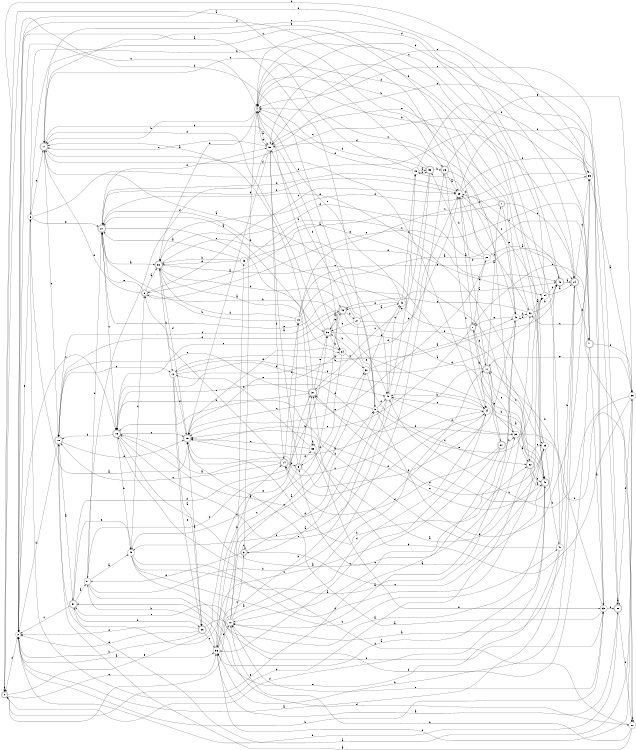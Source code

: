 digraph n48_2 {
__start0 [label="" shape="none"];

rankdir=LR;
size="8,5";

s0 [style="rounded,filled", color="black", fillcolor="white" shape="doublecircle", label="0"];
s1 [style="rounded,filled", color="black", fillcolor="white" shape="doublecircle", label="1"];
s2 [style="filled", color="black", fillcolor="white" shape="circle", label="2"];
s3 [style="rounded,filled", color="black", fillcolor="white" shape="doublecircle", label="3"];
s4 [style="filled", color="black", fillcolor="white" shape="circle", label="4"];
s5 [style="rounded,filled", color="black", fillcolor="white" shape="doublecircle", label="5"];
s6 [style="filled", color="black", fillcolor="white" shape="circle", label="6"];
s7 [style="rounded,filled", color="black", fillcolor="white" shape="doublecircle", label="7"];
s8 [style="rounded,filled", color="black", fillcolor="white" shape="doublecircle", label="8"];
s9 [style="filled", color="black", fillcolor="white" shape="circle", label="9"];
s10 [style="filled", color="black", fillcolor="white" shape="circle", label="10"];
s11 [style="rounded,filled", color="black", fillcolor="white" shape="doublecircle", label="11"];
s12 [style="filled", color="black", fillcolor="white" shape="circle", label="12"];
s13 [style="filled", color="black", fillcolor="white" shape="circle", label="13"];
s14 [style="rounded,filled", color="black", fillcolor="white" shape="doublecircle", label="14"];
s15 [style="filled", color="black", fillcolor="white" shape="circle", label="15"];
s16 [style="rounded,filled", color="black", fillcolor="white" shape="doublecircle", label="16"];
s17 [style="rounded,filled", color="black", fillcolor="white" shape="doublecircle", label="17"];
s18 [style="rounded,filled", color="black", fillcolor="white" shape="doublecircle", label="18"];
s19 [style="rounded,filled", color="black", fillcolor="white" shape="doublecircle", label="19"];
s20 [style="filled", color="black", fillcolor="white" shape="circle", label="20"];
s21 [style="rounded,filled", color="black", fillcolor="white" shape="doublecircle", label="21"];
s22 [style="filled", color="black", fillcolor="white" shape="circle", label="22"];
s23 [style="filled", color="black", fillcolor="white" shape="circle", label="23"];
s24 [style="rounded,filled", color="black", fillcolor="white" shape="doublecircle", label="24"];
s25 [style="filled", color="black", fillcolor="white" shape="circle", label="25"];
s26 [style="rounded,filled", color="black", fillcolor="white" shape="doublecircle", label="26"];
s27 [style="filled", color="black", fillcolor="white" shape="circle", label="27"];
s28 [style="rounded,filled", color="black", fillcolor="white" shape="doublecircle", label="28"];
s29 [style="filled", color="black", fillcolor="white" shape="circle", label="29"];
s30 [style="filled", color="black", fillcolor="white" shape="circle", label="30"];
s31 [style="rounded,filled", color="black", fillcolor="white" shape="doublecircle", label="31"];
s32 [style="rounded,filled", color="black", fillcolor="white" shape="doublecircle", label="32"];
s33 [style="filled", color="black", fillcolor="white" shape="circle", label="33"];
s34 [style="filled", color="black", fillcolor="white" shape="circle", label="34"];
s35 [style="filled", color="black", fillcolor="white" shape="circle", label="35"];
s36 [style="rounded,filled", color="black", fillcolor="white" shape="doublecircle", label="36"];
s37 [style="rounded,filled", color="black", fillcolor="white" shape="doublecircle", label="37"];
s38 [style="filled", color="black", fillcolor="white" shape="circle", label="38"];
s39 [style="filled", color="black", fillcolor="white" shape="circle", label="39"];
s40 [style="rounded,filled", color="black", fillcolor="white" shape="doublecircle", label="40"];
s41 [style="rounded,filled", color="black", fillcolor="white" shape="doublecircle", label="41"];
s42 [style="filled", color="black", fillcolor="white" shape="circle", label="42"];
s43 [style="filled", color="black", fillcolor="white" shape="circle", label="43"];
s44 [style="filled", color="black", fillcolor="white" shape="circle", label="44"];
s45 [style="filled", color="black", fillcolor="white" shape="circle", label="45"];
s46 [style="rounded,filled", color="black", fillcolor="white" shape="doublecircle", label="46"];
s47 [style="filled", color="black", fillcolor="white" shape="circle", label="47"];
s48 [style="rounded,filled", color="black", fillcolor="white" shape="doublecircle", label="48"];
s49 [style="filled", color="black", fillcolor="white" shape="circle", label="49"];
s50 [style="rounded,filled", color="black", fillcolor="white" shape="doublecircle", label="50"];
s51 [style="filled", color="black", fillcolor="white" shape="circle", label="51"];
s52 [style="filled", color="black", fillcolor="white" shape="circle", label="52"];
s53 [style="rounded,filled", color="black", fillcolor="white" shape="doublecircle", label="53"];
s54 [style="filled", color="black", fillcolor="white" shape="circle", label="54"];
s55 [style="filled", color="black", fillcolor="white" shape="circle", label="55"];
s56 [style="filled", color="black", fillcolor="white" shape="circle", label="56"];
s57 [style="rounded,filled", color="black", fillcolor="white" shape="doublecircle", label="57"];
s58 [style="rounded,filled", color="black", fillcolor="white" shape="doublecircle", label="58"];
s59 [style="filled", color="black", fillcolor="white" shape="circle", label="59"];
s0 -> s11 [label="a"];
s0 -> s0 [label="b"];
s0 -> s56 [label="c"];
s0 -> s2 [label="d"];
s0 -> s14 [label="e"];
s1 -> s8 [label="a"];
s1 -> s4 [label="b"];
s1 -> s24 [label="c"];
s1 -> s4 [label="d"];
s1 -> s43 [label="e"];
s2 -> s56 [label="a"];
s2 -> s33 [label="b"];
s2 -> s16 [label="c"];
s2 -> s29 [label="d"];
s2 -> s6 [label="e"];
s3 -> s9 [label="a"];
s3 -> s4 [label="b"];
s3 -> s3 [label="c"];
s3 -> s9 [label="d"];
s3 -> s51 [label="e"];
s4 -> s55 [label="a"];
s4 -> s17 [label="b"];
s4 -> s0 [label="c"];
s4 -> s50 [label="d"];
s4 -> s55 [label="e"];
s5 -> s55 [label="a"];
s5 -> s31 [label="b"];
s5 -> s56 [label="c"];
s5 -> s59 [label="d"];
s5 -> s43 [label="e"];
s6 -> s19 [label="a"];
s6 -> s26 [label="b"];
s6 -> s17 [label="c"];
s6 -> s24 [label="d"];
s6 -> s21 [label="e"];
s7 -> s20 [label="a"];
s7 -> s44 [label="b"];
s7 -> s19 [label="c"];
s7 -> s11 [label="d"];
s7 -> s21 [label="e"];
s8 -> s50 [label="a"];
s8 -> s49 [label="b"];
s8 -> s29 [label="c"];
s8 -> s17 [label="d"];
s8 -> s21 [label="e"];
s9 -> s2 [label="a"];
s9 -> s2 [label="b"];
s9 -> s19 [label="c"];
s9 -> s49 [label="d"];
s9 -> s35 [label="e"];
s10 -> s30 [label="a"];
s10 -> s23 [label="b"];
s10 -> s3 [label="c"];
s10 -> s44 [label="d"];
s10 -> s57 [label="e"];
s11 -> s1 [label="a"];
s11 -> s19 [label="b"];
s11 -> s40 [label="c"];
s11 -> s29 [label="d"];
s11 -> s37 [label="e"];
s12 -> s28 [label="a"];
s12 -> s49 [label="b"];
s12 -> s44 [label="c"];
s12 -> s19 [label="d"];
s12 -> s28 [label="e"];
s13 -> s41 [label="a"];
s13 -> s21 [label="b"];
s13 -> s35 [label="c"];
s13 -> s50 [label="d"];
s13 -> s24 [label="e"];
s14 -> s16 [label="a"];
s14 -> s5 [label="b"];
s14 -> s18 [label="c"];
s14 -> s13 [label="d"];
s14 -> s8 [label="e"];
s15 -> s53 [label="a"];
s15 -> s53 [label="b"];
s15 -> s17 [label="c"];
s15 -> s4 [label="d"];
s15 -> s35 [label="e"];
s16 -> s39 [label="a"];
s16 -> s45 [label="b"];
s16 -> s19 [label="c"];
s16 -> s18 [label="d"];
s16 -> s44 [label="e"];
s17 -> s49 [label="a"];
s17 -> s34 [label="b"];
s17 -> s18 [label="c"];
s17 -> s44 [label="d"];
s17 -> s40 [label="e"];
s18 -> s57 [label="a"];
s18 -> s2 [label="b"];
s18 -> s12 [label="c"];
s18 -> s46 [label="d"];
s18 -> s19 [label="e"];
s19 -> s28 [label="a"];
s19 -> s32 [label="b"];
s19 -> s44 [label="c"];
s19 -> s50 [label="d"];
s19 -> s34 [label="e"];
s20 -> s48 [label="a"];
s20 -> s53 [label="b"];
s20 -> s17 [label="c"];
s20 -> s50 [label="d"];
s20 -> s19 [label="e"];
s21 -> s50 [label="a"];
s21 -> s29 [label="b"];
s21 -> s16 [label="c"];
s21 -> s55 [label="d"];
s21 -> s36 [label="e"];
s22 -> s18 [label="a"];
s22 -> s10 [label="b"];
s22 -> s22 [label="c"];
s22 -> s16 [label="d"];
s22 -> s7 [label="e"];
s23 -> s21 [label="a"];
s23 -> s50 [label="b"];
s23 -> s48 [label="c"];
s23 -> s50 [label="d"];
s23 -> s32 [label="e"];
s24 -> s10 [label="a"];
s24 -> s56 [label="b"];
s24 -> s35 [label="c"];
s24 -> s4 [label="d"];
s24 -> s41 [label="e"];
s25 -> s5 [label="a"];
s25 -> s47 [label="b"];
s25 -> s29 [label="c"];
s25 -> s31 [label="d"];
s25 -> s21 [label="e"];
s26 -> s29 [label="a"];
s26 -> s44 [label="b"];
s26 -> s43 [label="c"];
s26 -> s55 [label="d"];
s26 -> s38 [label="e"];
s27 -> s42 [label="a"];
s27 -> s55 [label="b"];
s27 -> s36 [label="c"];
s27 -> s29 [label="d"];
s27 -> s9 [label="e"];
s28 -> s40 [label="a"];
s28 -> s2 [label="b"];
s28 -> s56 [label="c"];
s28 -> s2 [label="d"];
s28 -> s2 [label="e"];
s29 -> s7 [label="a"];
s29 -> s35 [label="b"];
s29 -> s52 [label="c"];
s29 -> s21 [label="d"];
s29 -> s58 [label="e"];
s30 -> s43 [label="a"];
s30 -> s36 [label="b"];
s30 -> s32 [label="c"];
s30 -> s54 [label="d"];
s30 -> s42 [label="e"];
s31 -> s17 [label="a"];
s31 -> s16 [label="b"];
s31 -> s18 [label="c"];
s31 -> s29 [label="d"];
s31 -> s36 [label="e"];
s32 -> s40 [label="a"];
s32 -> s7 [label="b"];
s32 -> s40 [label="c"];
s32 -> s6 [label="d"];
s32 -> s25 [label="e"];
s33 -> s19 [label="a"];
s33 -> s11 [label="b"];
s33 -> s55 [label="c"];
s33 -> s58 [label="d"];
s33 -> s10 [label="e"];
s34 -> s21 [label="a"];
s34 -> s4 [label="b"];
s34 -> s30 [label="c"];
s34 -> s5 [label="d"];
s34 -> s19 [label="e"];
s35 -> s38 [label="a"];
s35 -> s0 [label="b"];
s35 -> s52 [label="c"];
s35 -> s50 [label="d"];
s35 -> s2 [label="e"];
s36 -> s40 [label="a"];
s36 -> s34 [label="b"];
s36 -> s16 [label="c"];
s36 -> s17 [label="d"];
s36 -> s46 [label="e"];
s37 -> s12 [label="a"];
s37 -> s39 [label="b"];
s37 -> s57 [label="c"];
s37 -> s14 [label="d"];
s37 -> s0 [label="e"];
s38 -> s18 [label="a"];
s38 -> s19 [label="b"];
s38 -> s49 [label="c"];
s38 -> s56 [label="d"];
s38 -> s11 [label="e"];
s39 -> s32 [label="a"];
s39 -> s22 [label="b"];
s39 -> s4 [label="c"];
s39 -> s31 [label="d"];
s39 -> s11 [label="e"];
s40 -> s56 [label="a"];
s40 -> s4 [label="b"];
s40 -> s3 [label="c"];
s40 -> s0 [label="d"];
s40 -> s31 [label="e"];
s41 -> s33 [label="a"];
s41 -> s10 [label="b"];
s41 -> s17 [label="c"];
s41 -> s38 [label="d"];
s41 -> s8 [label="e"];
s42 -> s48 [label="a"];
s42 -> s21 [label="b"];
s42 -> s15 [label="c"];
s42 -> s46 [label="d"];
s42 -> s4 [label="e"];
s43 -> s10 [label="a"];
s43 -> s15 [label="b"];
s43 -> s10 [label="c"];
s43 -> s52 [label="d"];
s43 -> s7 [label="e"];
s44 -> s40 [label="a"];
s44 -> s49 [label="b"];
s44 -> s56 [label="c"];
s44 -> s14 [label="d"];
s44 -> s49 [label="e"];
s45 -> s52 [label="a"];
s45 -> s47 [label="b"];
s45 -> s8 [label="c"];
s45 -> s54 [label="d"];
s45 -> s33 [label="e"];
s46 -> s36 [label="a"];
s46 -> s27 [label="b"];
s46 -> s18 [label="c"];
s46 -> s45 [label="d"];
s46 -> s25 [label="e"];
s47 -> s2 [label="a"];
s47 -> s24 [label="b"];
s47 -> s4 [label="c"];
s47 -> s16 [label="d"];
s47 -> s57 [label="e"];
s48 -> s24 [label="a"];
s48 -> s16 [label="b"];
s48 -> s29 [label="c"];
s48 -> s16 [label="d"];
s48 -> s6 [label="e"];
s49 -> s16 [label="a"];
s49 -> s56 [label="b"];
s49 -> s42 [label="c"];
s49 -> s39 [label="d"];
s49 -> s15 [label="e"];
s50 -> s59 [label="a"];
s50 -> s12 [label="b"];
s50 -> s39 [label="c"];
s50 -> s46 [label="d"];
s50 -> s54 [label="e"];
s51 -> s45 [label="a"];
s51 -> s26 [label="b"];
s51 -> s36 [label="c"];
s51 -> s22 [label="d"];
s51 -> s21 [label="e"];
s52 -> s54 [label="a"];
s52 -> s48 [label="b"];
s52 -> s46 [label="c"];
s52 -> s43 [label="d"];
s52 -> s55 [label="e"];
s53 -> s0 [label="a"];
s53 -> s26 [label="b"];
s53 -> s31 [label="c"];
s53 -> s4 [label="d"];
s53 -> s45 [label="e"];
s54 -> s24 [label="a"];
s54 -> s55 [label="b"];
s54 -> s48 [label="c"];
s54 -> s4 [label="d"];
s54 -> s9 [label="e"];
s55 -> s19 [label="a"];
s55 -> s14 [label="b"];
s55 -> s17 [label="c"];
s55 -> s51 [label="d"];
s55 -> s33 [label="e"];
s56 -> s58 [label="a"];
s56 -> s51 [label="b"];
s56 -> s30 [label="c"];
s56 -> s10 [label="d"];
s56 -> s31 [label="e"];
s57 -> s51 [label="a"];
s57 -> s28 [label="b"];
s57 -> s2 [label="c"];
s57 -> s13 [label="d"];
s57 -> s45 [label="e"];
s58 -> s58 [label="a"];
s58 -> s2 [label="b"];
s58 -> s4 [label="c"];
s58 -> s38 [label="d"];
s58 -> s22 [label="e"];
s59 -> s25 [label="a"];
s59 -> s33 [label="b"];
s59 -> s19 [label="c"];
s59 -> s59 [label="d"];
s59 -> s12 [label="e"];

}
